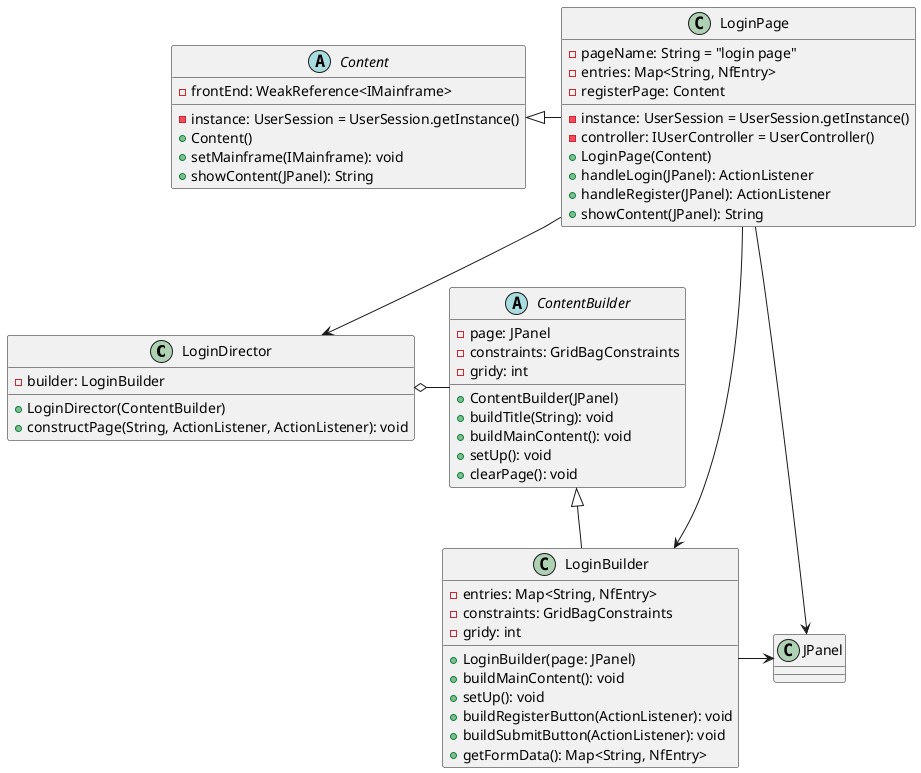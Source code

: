 @startuml
'https://plantuml.com/sequence-diagram
class LoginDirector {
    -builder: LoginBuilder

    +LoginDirector(ContentBuilder)
    +constructPage(String, ActionListener, ActionListener): void
}

abstract class ContentBuilder {
    -page: JPanel
    -constraints: GridBagConstraints
    -gridy: int

    +ContentBuilder(JPanel)
    +buildTitle(String): void
    +buildMainContent(): void
    +setUp(): void
    +clearPage(): void
}

class LoginBuilder {
    -entries: Map<String, NfEntry>
    -constraints: GridBagConstraints
    -gridy: int

    +LoginBuilder(page: JPanel)
    +buildMainContent(): void
    +setUp(): void
    +buildRegisterButton(ActionListener): void
    +buildSubmitButton(ActionListener): void
    +getFormData(): Map<String, NfEntry>
}

class LoginPage {
    -pageName: String = "login page"
    -instance: UserSession = UserSession.getInstance()
    -controller: IUserController = UserController()
    -entries: Map<String, NfEntry>
    -registerPage: Content

    +LoginPage(Content)
    +handleLogin(JPanel): ActionListener
    +handleRegister(JPanel): ActionListener
    +showContent(JPanel): String
}

abstract class Content {
    -instance: UserSession = UserSession.getInstance()
    -frontEnd: WeakReference<IMainframe>

    +Content()
    +setMainframe(IMainframe): void
    +showContent(JPanel): String
}

class JPanel

LoginDirector o-right- ContentBuilder
LoginBuilder -up-|> ContentBuilder
LoginBuilder --right-> JPanel
LoginPage --> LoginDirector
LoginPage --> LoginBuilder
LoginPage --> JPanel
Content <|-right- LoginPage

@enduml